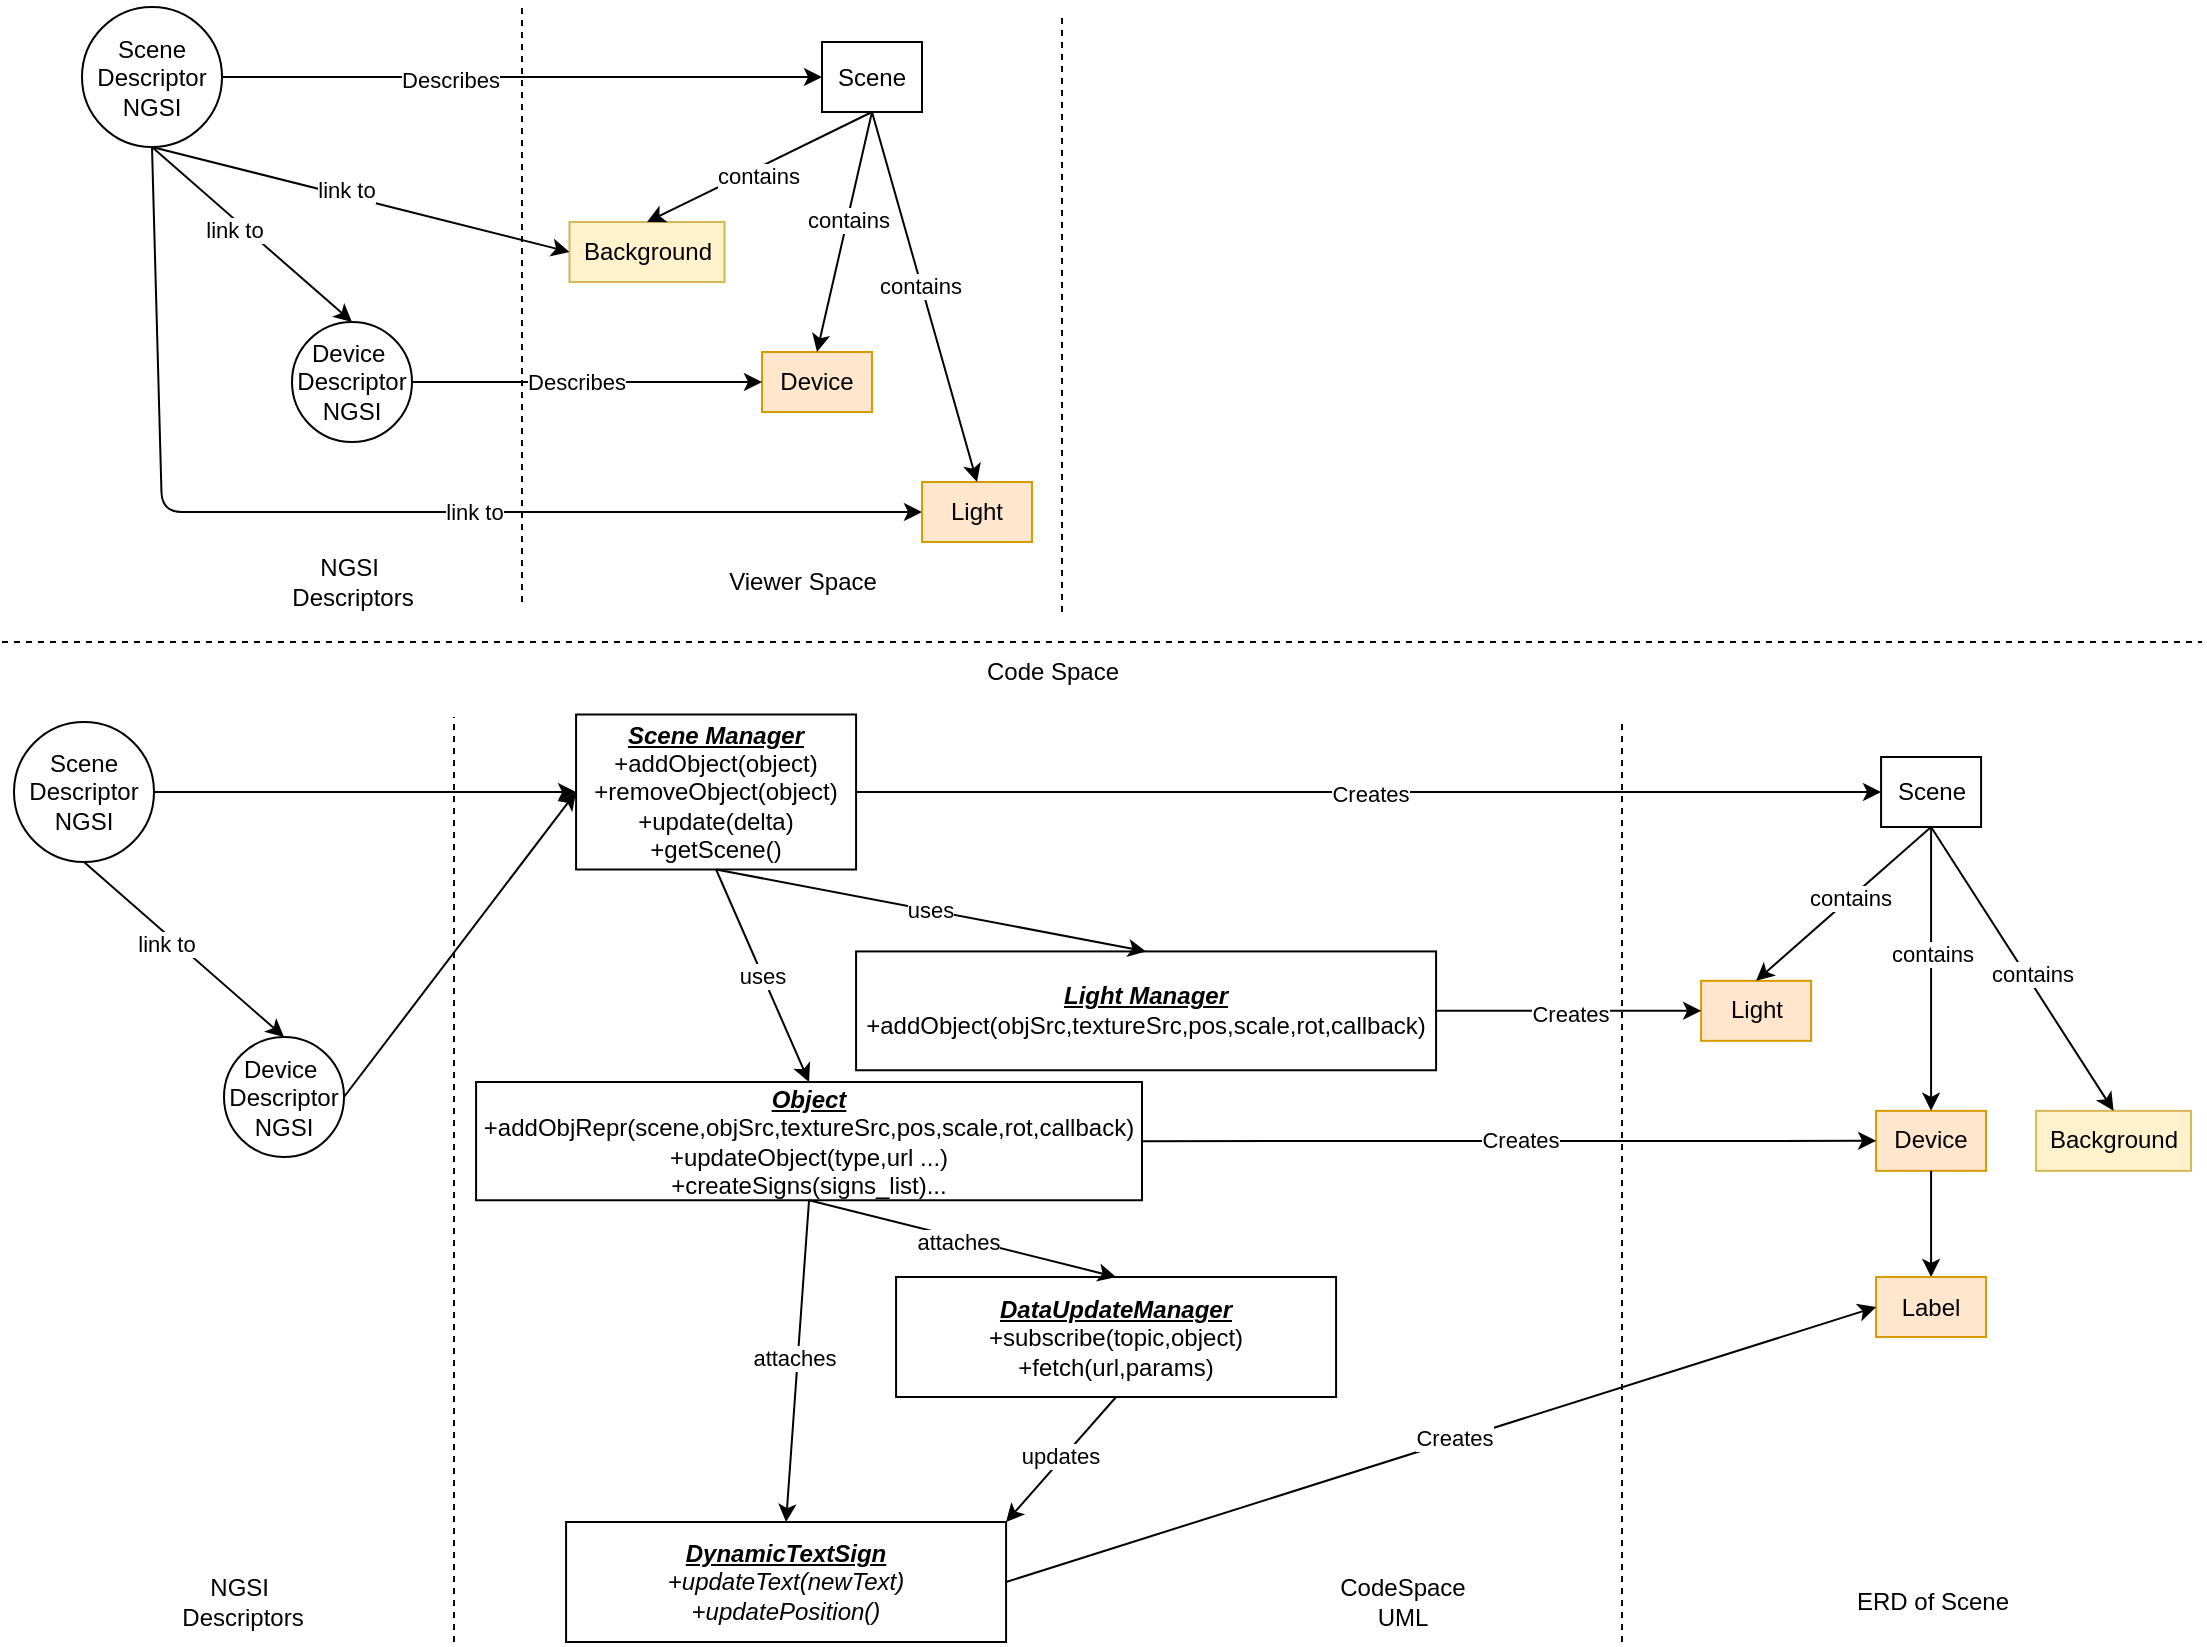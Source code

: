<mxfile>
    <diagram id="s6hZjsw1MZU3naehErvD" name="Page-1">
        <mxGraphModel dx="830" dy="473" grid="1" gridSize="10" guides="1" tooltips="1" connect="1" arrows="1" fold="1" page="1" pageScale="1" pageWidth="827" pageHeight="1169" math="0" shadow="0">
            <root>
                <mxCell id="0"/>
                <mxCell id="1" parent="0"/>
                <mxCell id="3" value="Scene&lt;div&gt;Descriptor&lt;/div&gt;&lt;div&gt;NGSI&lt;/div&gt;" style="ellipse;whiteSpace=wrap;html=1;aspect=fixed;" parent="1" vertex="1">
                    <mxGeometry x="40" y="12.5" width="70" height="70" as="geometry"/>
                </mxCell>
                <mxCell id="4" value="" style="endArrow=classic;html=1;exitX=1;exitY=0.5;exitDx=0;exitDy=0;entryX=0;entryY=0.5;entryDx=0;entryDy=0;" parent="1" source="3" target="7" edge="1">
                    <mxGeometry width="50" height="50" relative="1" as="geometry">
                        <mxPoint x="380" y="240" as="sourcePoint"/>
                        <mxPoint x="240" y="75" as="targetPoint"/>
                    </mxGeometry>
                </mxCell>
                <mxCell id="5" value="Describes" style="edgeLabel;html=1;align=center;verticalAlign=middle;resizable=0;points=[];" parent="4" vertex="1" connectable="0">
                    <mxGeometry x="-0.24" y="-1" relative="1" as="geometry">
                        <mxPoint as="offset"/>
                    </mxGeometry>
                </mxCell>
                <mxCell id="7" value="Scene" style="rounded=0;whiteSpace=wrap;html=1;" parent="1" vertex="1">
                    <mxGeometry x="410" y="30" width="50" height="35" as="geometry"/>
                </mxCell>
                <mxCell id="8" value="" style="endArrow=classic;html=1;exitX=0.5;exitY=1;exitDx=0;exitDy=0;entryX=0.5;entryY=0;entryDx=0;entryDy=0;" parent="1" source="3" target="11" edge="1">
                    <mxGeometry width="50" height="50" relative="1" as="geometry">
                        <mxPoint x="90" y="170" as="sourcePoint"/>
                        <mxPoint x="75" y="160" as="targetPoint"/>
                    </mxGeometry>
                </mxCell>
                <mxCell id="9" value="link to" style="edgeLabel;html=1;align=center;verticalAlign=middle;resizable=0;points=[];" parent="8" vertex="1" connectable="0">
                    <mxGeometry x="-0.136" y="-4" relative="1" as="geometry">
                        <mxPoint as="offset"/>
                    </mxGeometry>
                </mxCell>
                <mxCell id="11" value="Device&amp;nbsp;&lt;div&gt;Descriptor&lt;/div&gt;&lt;div&gt;NGSI&lt;/div&gt;" style="ellipse;whiteSpace=wrap;html=1;aspect=fixed;" parent="1" vertex="1">
                    <mxGeometry x="145" y="170" width="60" height="60" as="geometry"/>
                </mxCell>
                <mxCell id="12" value="Device" style="rounded=0;whiteSpace=wrap;html=1;fillColor=#ffe6cc;strokeColor=#d79b00;" parent="1" vertex="1">
                    <mxGeometry x="380" y="185" width="55" height="30" as="geometry"/>
                </mxCell>
                <mxCell id="13" value="" style="endArrow=classic;html=1;exitX=1;exitY=0.5;exitDx=0;exitDy=0;entryX=0;entryY=0.5;entryDx=0;entryDy=0;" parent="1" source="11" target="12" edge="1">
                    <mxGeometry width="50" height="50" relative="1" as="geometry">
                        <mxPoint x="165" y="220" as="sourcePoint"/>
                        <mxPoint x="215" y="170" as="targetPoint"/>
                    </mxGeometry>
                </mxCell>
                <mxCell id="14" value="Describes" style="edgeLabel;html=1;align=center;verticalAlign=middle;resizable=0;points=[];" parent="13" vertex="1" connectable="0">
                    <mxGeometry x="-0.068" y="-4" relative="1" as="geometry">
                        <mxPoint y="-4" as="offset"/>
                    </mxGeometry>
                </mxCell>
                <mxCell id="17" value="Background" style="rounded=0;whiteSpace=wrap;html=1;fillColor=#fff2cc;strokeColor=#d6b656;" parent="1" vertex="1">
                    <mxGeometry x="283.75" y="120" width="77.5" height="30" as="geometry"/>
                </mxCell>
                <mxCell id="18" value="" style="endArrow=classic;html=1;exitX=0.5;exitY=1;exitDx=0;exitDy=0;entryX=0;entryY=0.5;entryDx=0;entryDy=0;" parent="1" source="3" target="21" edge="1">
                    <mxGeometry width="50" height="50" relative="1" as="geometry">
                        <mxPoint x="70" y="200" as="sourcePoint"/>
                        <mxPoint x="145" y="270" as="targetPoint"/>
                        <Array as="points">
                            <mxPoint x="80" y="265"/>
                        </Array>
                    </mxGeometry>
                </mxCell>
                <mxCell id="19" value="link to" style="edgeLabel;html=1;align=center;verticalAlign=middle;resizable=0;points=[];" parent="18" vertex="1" connectable="0">
                    <mxGeometry x="-0.136" y="-4" relative="1" as="geometry">
                        <mxPoint x="95" y="-4" as="offset"/>
                    </mxGeometry>
                </mxCell>
                <mxCell id="21" value="Light" style="rounded=0;whiteSpace=wrap;html=1;fillColor=#ffe6cc;strokeColor=#d79b00;" parent="1" vertex="1">
                    <mxGeometry x="460" y="250" width="55" height="30" as="geometry"/>
                </mxCell>
                <mxCell id="22" value="" style="endArrow=classic;html=1;entryX=0;entryY=0.5;entryDx=0;entryDy=0;exitX=0.5;exitY=1;exitDx=0;exitDy=0;" parent="1" source="3" target="17" edge="1">
                    <mxGeometry width="50" height="50" relative="1" as="geometry">
                        <mxPoint x="80" y="110" as="sourcePoint"/>
                        <mxPoint x="220" y="165" as="targetPoint"/>
                    </mxGeometry>
                </mxCell>
                <mxCell id="23" value="link to" style="edgeLabel;html=1;align=center;verticalAlign=middle;resizable=0;points=[];" parent="22" vertex="1" connectable="0">
                    <mxGeometry x="-0.136" y="-4" relative="1" as="geometry">
                        <mxPoint x="8" y="-5" as="offset"/>
                    </mxGeometry>
                </mxCell>
                <mxCell id="26" value="" style="endArrow=none;dashed=1;html=1;" parent="1" edge="1">
                    <mxGeometry width="50" height="50" relative="1" as="geometry">
                        <mxPoint x="260" y="310" as="sourcePoint"/>
                        <mxPoint x="260" y="10" as="targetPoint"/>
                    </mxGeometry>
                </mxCell>
                <mxCell id="27" value="NGSI&amp;nbsp;&lt;div&gt;Descriptors&lt;/div&gt;" style="text;html=1;align=center;verticalAlign=middle;resizable=0;points=[];autosize=1;strokeColor=none;fillColor=none;" parent="1" vertex="1">
                    <mxGeometry x="135" y="280" width="80" height="40" as="geometry"/>
                </mxCell>
                <mxCell id="28" value="Viewer Space" style="text;html=1;align=center;verticalAlign=middle;resizable=0;points=[];autosize=1;strokeColor=none;fillColor=none;" parent="1" vertex="1">
                    <mxGeometry x="350" y="285" width="100" height="30" as="geometry"/>
                </mxCell>
                <mxCell id="29" value="" style="endArrow=classic;html=1;exitX=0.5;exitY=1;exitDx=0;exitDy=0;entryX=0.5;entryY=0;entryDx=0;entryDy=0;" parent="1" source="7" target="17" edge="1">
                    <mxGeometry width="50" height="50" relative="1" as="geometry">
                        <mxPoint x="330" y="210" as="sourcePoint"/>
                        <mxPoint x="380" y="160" as="targetPoint"/>
                    </mxGeometry>
                </mxCell>
                <mxCell id="33" value="contains" style="edgeLabel;html=1;align=center;verticalAlign=middle;resizable=0;points=[];" parent="29" vertex="1" connectable="0">
                    <mxGeometry x="0.048" y="3" relative="1" as="geometry">
                        <mxPoint as="offset"/>
                    </mxGeometry>
                </mxCell>
                <mxCell id="30" value="" style="endArrow=classic;html=1;exitX=0.5;exitY=1;exitDx=0;exitDy=0;entryX=0.5;entryY=0;entryDx=0;entryDy=0;" parent="1" source="7" target="12" edge="1">
                    <mxGeometry width="50" height="50" relative="1" as="geometry">
                        <mxPoint x="445" y="75" as="sourcePoint"/>
                        <mxPoint x="333" y="130" as="targetPoint"/>
                    </mxGeometry>
                </mxCell>
                <mxCell id="34" value="contains" style="edgeLabel;html=1;align=center;verticalAlign=middle;resizable=0;points=[];" parent="30" vertex="1" connectable="0">
                    <mxGeometry x="-0.107" relative="1" as="geometry">
                        <mxPoint as="offset"/>
                    </mxGeometry>
                </mxCell>
                <mxCell id="31" value="" style="endArrow=classic;html=1;exitX=0.5;exitY=1;exitDx=0;exitDy=0;entryX=0.5;entryY=0;entryDx=0;entryDy=0;" parent="1" source="7" target="21" edge="1">
                    <mxGeometry width="50" height="50" relative="1" as="geometry">
                        <mxPoint x="445" y="75" as="sourcePoint"/>
                        <mxPoint x="418" y="195" as="targetPoint"/>
                    </mxGeometry>
                </mxCell>
                <mxCell id="35" value="contains" style="edgeLabel;html=1;align=center;verticalAlign=middle;resizable=0;points=[];" parent="31" vertex="1" connectable="0">
                    <mxGeometry x="-0.07" y="-1" relative="1" as="geometry">
                        <mxPoint as="offset"/>
                    </mxGeometry>
                </mxCell>
                <mxCell id="32" value="" style="endArrow=none;dashed=1;html=1;" parent="1" edge="1">
                    <mxGeometry width="50" height="50" relative="1" as="geometry">
                        <mxPoint x="530" y="315" as="sourcePoint"/>
                        <mxPoint x="530" y="15" as="targetPoint"/>
                    </mxGeometry>
                </mxCell>
                <mxCell id="36" value="Code Space" style="text;html=1;align=center;verticalAlign=middle;resizable=0;points=[];autosize=1;strokeColor=none;fillColor=none;" parent="1" vertex="1">
                    <mxGeometry x="480" y="330" width="90" height="30" as="geometry"/>
                </mxCell>
                <mxCell id="38" value="Scene&lt;div&gt;Descriptor&lt;/div&gt;&lt;div&gt;NGSI&lt;/div&gt;" style="ellipse;whiteSpace=wrap;html=1;aspect=fixed;" parent="1" vertex="1">
                    <mxGeometry x="6" y="370" width="70" height="70" as="geometry"/>
                </mxCell>
                <mxCell id="41" value="Scene" style="rounded=0;whiteSpace=wrap;html=1;" parent="1" vertex="1">
                    <mxGeometry x="939.54" y="387.5" width="50" height="35" as="geometry"/>
                </mxCell>
                <mxCell id="42" value="" style="endArrow=classic;html=1;exitX=0.5;exitY=1;exitDx=0;exitDy=0;entryX=0.5;entryY=0;entryDx=0;entryDy=0;" parent="1" source="38" target="44" edge="1">
                    <mxGeometry width="50" height="50" relative="1" as="geometry">
                        <mxPoint x="56.0" y="527.5" as="sourcePoint"/>
                        <mxPoint x="41" y="517.5" as="targetPoint"/>
                    </mxGeometry>
                </mxCell>
                <mxCell id="43" value="link to" style="edgeLabel;html=1;align=center;verticalAlign=middle;resizable=0;points=[];" parent="42" vertex="1" connectable="0">
                    <mxGeometry x="-0.136" y="-4" relative="1" as="geometry">
                        <mxPoint as="offset"/>
                    </mxGeometry>
                </mxCell>
                <mxCell id="44" value="Device&amp;nbsp;&lt;div&gt;Descriptor&lt;/div&gt;&lt;div&gt;NGSI&lt;/div&gt;" style="ellipse;whiteSpace=wrap;html=1;aspect=fixed;" parent="1" vertex="1">
                    <mxGeometry x="111" y="527.5" width="60" height="60" as="geometry"/>
                </mxCell>
                <mxCell id="45" value="Device" style="rounded=0;whiteSpace=wrap;html=1;fillColor=#ffe6cc;strokeColor=#d79b00;" parent="1" vertex="1">
                    <mxGeometry x="937.04" y="564.42" width="55" height="30" as="geometry"/>
                </mxCell>
                <mxCell id="48" value="Background" style="rounded=0;whiteSpace=wrap;html=1;fillColor=#fff2cc;strokeColor=#d6b656;" parent="1" vertex="1">
                    <mxGeometry x="1017.04" y="564.42" width="77.5" height="30" as="geometry"/>
                </mxCell>
                <mxCell id="51" value="Light" style="rounded=0;whiteSpace=wrap;html=1;fillColor=#ffe6cc;strokeColor=#d79b00;" parent="1" vertex="1">
                    <mxGeometry x="849.54" y="499.42" width="55" height="30" as="geometry"/>
                </mxCell>
                <mxCell id="54" value="" style="endArrow=none;dashed=1;html=1;" parent="1" edge="1">
                    <mxGeometry width="50" height="50" relative="1" as="geometry">
                        <mxPoint x="226" y="830" as="sourcePoint"/>
                        <mxPoint x="226" y="367.5" as="targetPoint"/>
                    </mxGeometry>
                </mxCell>
                <mxCell id="55" value="NGSI&amp;nbsp;&lt;div&gt;Descriptors&lt;/div&gt;" style="text;html=1;align=center;verticalAlign=middle;resizable=0;points=[];autosize=1;strokeColor=none;fillColor=none;" parent="1" vertex="1">
                    <mxGeometry x="80" y="790" width="80" height="40" as="geometry"/>
                </mxCell>
                <mxCell id="57" value="" style="endArrow=classic;html=1;exitX=0.5;exitY=1;exitDx=0;exitDy=0;entryX=0.5;entryY=0;entryDx=0;entryDy=0;" parent="1" source="41" target="48" edge="1">
                    <mxGeometry width="50" height="50" relative="1" as="geometry">
                        <mxPoint x="743.5" y="565" as="sourcePoint"/>
                        <mxPoint x="877.04" y="499.42" as="targetPoint"/>
                    </mxGeometry>
                </mxCell>
                <mxCell id="58" value="contains" style="edgeLabel;html=1;align=center;verticalAlign=middle;resizable=0;points=[];" parent="57" vertex="1" connectable="0">
                    <mxGeometry x="0.048" y="3" relative="1" as="geometry">
                        <mxPoint as="offset"/>
                    </mxGeometry>
                </mxCell>
                <mxCell id="59" value="" style="endArrow=classic;html=1;exitX=0.5;exitY=1;exitDx=0;exitDy=0;entryX=0.5;entryY=0;entryDx=0;entryDy=0;" parent="1" source="41" target="45" edge="1">
                    <mxGeometry width="50" height="50" relative="1" as="geometry">
                        <mxPoint x="858.5" y="430" as="sourcePoint"/>
                        <mxPoint x="746.5" y="485" as="targetPoint"/>
                    </mxGeometry>
                </mxCell>
                <mxCell id="60" value="contains" style="edgeLabel;html=1;align=center;verticalAlign=middle;resizable=0;points=[];" parent="59" vertex="1" connectable="0">
                    <mxGeometry x="-0.107" relative="1" as="geometry">
                        <mxPoint as="offset"/>
                    </mxGeometry>
                </mxCell>
                <mxCell id="61" value="" style="endArrow=classic;html=1;exitX=0.5;exitY=1;exitDx=0;exitDy=0;entryX=0.5;entryY=0;entryDx=0;entryDy=0;" parent="1" source="41" target="51" edge="1">
                    <mxGeometry width="50" height="50" relative="1" as="geometry">
                        <mxPoint x="858.5" y="430" as="sourcePoint"/>
                        <mxPoint x="831.5" y="550" as="targetPoint"/>
                    </mxGeometry>
                </mxCell>
                <mxCell id="62" value="contains" style="edgeLabel;html=1;align=center;verticalAlign=middle;resizable=0;points=[];" parent="61" vertex="1" connectable="0">
                    <mxGeometry x="-0.07" y="-1" relative="1" as="geometry">
                        <mxPoint as="offset"/>
                    </mxGeometry>
                </mxCell>
                <mxCell id="64" value="" style="endArrow=none;dashed=1;html=1;" parent="1" edge="1">
                    <mxGeometry width="50" height="50" relative="1" as="geometry">
                        <mxPoint y="330" as="sourcePoint"/>
                        <mxPoint x="1100" y="330" as="targetPoint"/>
                    </mxGeometry>
                </mxCell>
                <mxCell id="65" value="" style="endArrow=classic;html=1;exitX=1;exitY=0.5;exitDx=0;exitDy=0;entryX=0;entryY=0.5;entryDx=0;entryDy=0;" parent="1" source="38" target="66" edge="1">
                    <mxGeometry width="50" height="50" relative="1" as="geometry">
                        <mxPoint x="437.04" y="470" as="sourcePoint"/>
                        <mxPoint x="297.04" y="405" as="targetPoint"/>
                    </mxGeometry>
                </mxCell>
                <mxCell id="66" value="&lt;b&gt;&lt;i&gt;&lt;u&gt;Scene Manager&lt;/u&gt;&lt;/i&gt;&lt;/b&gt;&lt;div&gt;+addObject(object)&lt;/div&gt;&lt;div&gt;+removeObject(object)&lt;br&gt;+update(delta)&lt;/div&gt;&lt;div&gt;+getScene()&lt;/div&gt;" style="rounded=0;whiteSpace=wrap;html=1;" parent="1" vertex="1">
                    <mxGeometry x="287.04" y="366.25" width="140" height="77.5" as="geometry"/>
                </mxCell>
                <mxCell id="67" value="" style="endArrow=classic;html=1;exitX=1;exitY=0.5;exitDx=0;exitDy=0;entryX=0;entryY=0.5;entryDx=0;entryDy=0;" parent="1" source="44" target="66" edge="1">
                    <mxGeometry width="50" height="50" relative="1" as="geometry">
                        <mxPoint x="227.04" y="540" as="sourcePoint"/>
                        <mxPoint x="277.04" y="490" as="targetPoint"/>
                    </mxGeometry>
                </mxCell>
                <mxCell id="68" value="&lt;i style=&quot;&quot;&gt;&lt;u style=&quot;&quot;&gt;&lt;b&gt;Object&lt;/b&gt;&lt;/u&gt;&lt;/i&gt;&lt;div&gt;+addObjRepr(scene,objSrc,textureSrc,pos,scale,rot,callback)&lt;/div&gt;&lt;div&gt;+updateObject(type,url ...)&lt;/div&gt;&lt;div&gt;+createSigns(signs_list)...&lt;/div&gt;" style="rounded=0;whiteSpace=wrap;html=1;" parent="1" vertex="1">
                    <mxGeometry x="237.04" y="550" width="332.96" height="59.13" as="geometry"/>
                </mxCell>
                <mxCell id="70" value="" style="endArrow=classic;html=1;exitX=1;exitY=0.5;exitDx=0;exitDy=0;entryX=0;entryY=0.5;entryDx=0;entryDy=0;" parent="1" source="66" target="41" edge="1">
                    <mxGeometry width="50" height="50" relative="1" as="geometry">
                        <mxPoint x="457.04" y="470" as="sourcePoint"/>
                        <mxPoint x="507.04" y="420" as="targetPoint"/>
                    </mxGeometry>
                </mxCell>
                <mxCell id="71" value="Creates" style="edgeLabel;html=1;align=center;verticalAlign=middle;resizable=0;points=[];" parent="70" vertex="1" connectable="0">
                    <mxGeometry x="0.001" y="-1" relative="1" as="geometry">
                        <mxPoint as="offset"/>
                    </mxGeometry>
                </mxCell>
                <mxCell id="72" value="" style="endArrow=classic;html=1;exitX=0.5;exitY=1;exitDx=0;exitDy=0;entryX=0.5;entryY=0;entryDx=0;entryDy=0;" parent="1" source="66" target="68" edge="1">
                    <mxGeometry width="50" height="50" relative="1" as="geometry">
                        <mxPoint x="457.04" y="470" as="sourcePoint"/>
                        <mxPoint x="507.04" y="420" as="targetPoint"/>
                    </mxGeometry>
                </mxCell>
                <mxCell id="73" value="uses" style="edgeLabel;html=1;align=center;verticalAlign=middle;resizable=0;points=[];" parent="72" vertex="1" connectable="0">
                    <mxGeometry x="-0.007" relative="1" as="geometry">
                        <mxPoint as="offset"/>
                    </mxGeometry>
                </mxCell>
                <mxCell id="74" value="" style="endArrow=classic;html=1;exitX=1;exitY=0.5;exitDx=0;exitDy=0;entryX=0;entryY=0.5;entryDx=0;entryDy=0;" parent="1" source="68" target="45" edge="1">
                    <mxGeometry width="50" height="50" relative="1" as="geometry">
                        <mxPoint x="457.04" y="470" as="sourcePoint"/>
                        <mxPoint x="507.04" y="420" as="targetPoint"/>
                    </mxGeometry>
                </mxCell>
                <mxCell id="85" value="Creates" style="edgeLabel;html=1;align=center;verticalAlign=middle;resizable=0;points=[];" parent="74" vertex="1" connectable="0">
                    <mxGeometry x="0.031" y="1" relative="1" as="geometry">
                        <mxPoint as="offset"/>
                    </mxGeometry>
                </mxCell>
                <mxCell id="75" value="&lt;i style=&quot;&quot;&gt;&lt;u style=&quot;&quot;&gt;&lt;b&gt;Light Manager&lt;/b&gt;&lt;/u&gt;&lt;/i&gt;&lt;div&gt;+addObject(objSrc,textureSrc,pos,scale,rot,callback)&lt;/div&gt;" style="rounded=0;whiteSpace=wrap;html=1;" parent="1" vertex="1">
                    <mxGeometry x="427.04" y="484.71" width="290" height="59.42" as="geometry"/>
                </mxCell>
                <mxCell id="76" value="" style="endArrow=classic;html=1;entryX=0.5;entryY=0;entryDx=0;entryDy=0;exitX=0.5;exitY=1;exitDx=0;exitDy=0;" parent="1" source="66" target="75" edge="1">
                    <mxGeometry width="50" height="50" relative="1" as="geometry">
                        <mxPoint x="357.04" y="450" as="sourcePoint"/>
                        <mxPoint x="422.04" y="587.5" as="targetPoint"/>
                    </mxGeometry>
                </mxCell>
                <mxCell id="77" value="uses" style="edgeLabel;html=1;align=center;verticalAlign=middle;resizable=0;points=[];" parent="76" vertex="1" connectable="0">
                    <mxGeometry x="-0.007" relative="1" as="geometry">
                        <mxPoint as="offset"/>
                    </mxGeometry>
                </mxCell>
                <mxCell id="78" value="" style="endArrow=classic;html=1;exitX=1;exitY=0.5;exitDx=0;exitDy=0;entryX=0;entryY=0.5;entryDx=0;entryDy=0;" parent="1" source="75" target="51" edge="1">
                    <mxGeometry width="50" height="50" relative="1" as="geometry">
                        <mxPoint x="437.04" y="415" as="sourcePoint"/>
                        <mxPoint x="888.04" y="398" as="targetPoint"/>
                    </mxGeometry>
                </mxCell>
                <mxCell id="79" value="Creates" style="edgeLabel;html=1;align=center;verticalAlign=middle;resizable=0;points=[];" parent="78" vertex="1" connectable="0">
                    <mxGeometry x="0.001" y="-1" relative="1" as="geometry">
                        <mxPoint as="offset"/>
                    </mxGeometry>
                </mxCell>
                <mxCell id="80" value="&lt;b&gt;&lt;i&gt;&lt;u&gt;DynamicTextSign&lt;/u&gt;&lt;/i&gt;&lt;/b&gt;&lt;div&gt;&lt;i style=&quot;&quot;&gt;+updateText(newText)&lt;/i&gt;&lt;/div&gt;&lt;div&gt;&lt;i style=&quot;&quot;&gt;+updatePosition()&lt;/i&gt;&lt;/div&gt;" style="rounded=0;whiteSpace=wrap;html=1;" parent="1" vertex="1">
                    <mxGeometry x="282.04" y="770" width="220" height="60" as="geometry"/>
                </mxCell>
                <mxCell id="81" value="" style="endArrow=classic;html=1;exitX=0.5;exitY=1;exitDx=0;exitDy=0;entryX=0.5;entryY=0;entryDx=0;entryDy=0;" parent="1" source="45" target="84" edge="1">
                    <mxGeometry width="50" height="50" relative="1" as="geometry">
                        <mxPoint x="854.54" y="660" as="sourcePoint"/>
                        <mxPoint x="965.04" y="640" as="targetPoint"/>
                    </mxGeometry>
                </mxCell>
                <mxCell id="82" value="" style="endArrow=classic;html=1;entryX=0.5;entryY=0;entryDx=0;entryDy=0;exitX=0.5;exitY=1;exitDx=0;exitDy=0;" parent="1" source="68" target="80" edge="1">
                    <mxGeometry width="50" height="50" relative="1" as="geometry">
                        <mxPoint x="385.04" y="620" as="sourcePoint"/>
                        <mxPoint x="647.04" y="690" as="targetPoint"/>
                    </mxGeometry>
                </mxCell>
                <mxCell id="83" value="attaches" style="edgeLabel;html=1;align=center;verticalAlign=middle;resizable=0;points=[];" parent="82" vertex="1" connectable="0">
                    <mxGeometry x="-0.019" y="-2" relative="1" as="geometry">
                        <mxPoint as="offset"/>
                    </mxGeometry>
                </mxCell>
                <mxCell id="84" value="Label" style="rounded=0;whiteSpace=wrap;html=1;fillColor=#ffe6cc;strokeColor=#d79b00;" parent="1" vertex="1">
                    <mxGeometry x="937.04" y="647.5" width="55" height="30" as="geometry"/>
                </mxCell>
                <mxCell id="86" value="" style="endArrow=classic;html=1;exitX=1;exitY=0.5;exitDx=0;exitDy=0;entryX=0;entryY=0.5;entryDx=0;entryDy=0;" parent="1" source="80" target="84" edge="1">
                    <mxGeometry width="50" height="50" relative="1" as="geometry">
                        <mxPoint x="537.04" y="677.5" as="sourcePoint"/>
                        <mxPoint x="927.04" y="677.5" as="targetPoint"/>
                    </mxGeometry>
                </mxCell>
                <mxCell id="87" value="Creates" style="edgeLabel;html=1;align=center;verticalAlign=middle;resizable=0;points=[];" parent="86" vertex="1" connectable="0">
                    <mxGeometry x="0.031" y="1" relative="1" as="geometry">
                        <mxPoint as="offset"/>
                    </mxGeometry>
                </mxCell>
                <mxCell id="89" value="&lt;b&gt;&lt;i&gt;&lt;u&gt;DataUpdateManager&lt;/u&gt;&lt;/i&gt;&lt;/b&gt;&lt;div&gt;+subscribe(topic,object)&lt;/div&gt;&lt;div&gt;+fetch(url,params)&lt;/div&gt;" style="rounded=0;whiteSpace=wrap;html=1;" parent="1" vertex="1">
                    <mxGeometry x="447.04" y="647.5" width="220" height="60" as="geometry"/>
                </mxCell>
                <mxCell id="90" value="" style="endArrow=classic;html=1;exitX=0.5;exitY=1;exitDx=0;exitDy=0;entryX=0.5;entryY=0;entryDx=0;entryDy=0;" parent="1" source="68" target="89" edge="1">
                    <mxGeometry width="50" height="50" relative="1" as="geometry">
                        <mxPoint x="407.04" y="620" as="sourcePoint"/>
                        <mxPoint x="457.04" y="750" as="targetPoint"/>
                    </mxGeometry>
                </mxCell>
                <mxCell id="91" value="attaches" style="edgeLabel;html=1;align=center;verticalAlign=middle;resizable=0;points=[];" parent="90" vertex="1" connectable="0">
                    <mxGeometry x="-0.019" y="-2" relative="1" as="geometry">
                        <mxPoint as="offset"/>
                    </mxGeometry>
                </mxCell>
                <mxCell id="92" value="" style="endArrow=classic;html=1;exitX=0.5;exitY=1;exitDx=0;exitDy=0;entryX=1;entryY=0;entryDx=0;entryDy=0;" parent="1" source="89" target="80" edge="1">
                    <mxGeometry width="50" height="50" relative="1" as="geometry">
                        <mxPoint x="402.04" y="619" as="sourcePoint"/>
                        <mxPoint x="567.04" y="658" as="targetPoint"/>
                    </mxGeometry>
                </mxCell>
                <mxCell id="93" value="updates" style="edgeLabel;html=1;align=center;verticalAlign=middle;resizable=0;points=[];" parent="92" vertex="1" connectable="0">
                    <mxGeometry x="-0.019" y="-2" relative="1" as="geometry">
                        <mxPoint as="offset"/>
                    </mxGeometry>
                </mxCell>
                <mxCell id="94" value="" style="endArrow=none;dashed=1;html=1;" parent="1" edge="1">
                    <mxGeometry width="50" height="50" relative="1" as="geometry">
                        <mxPoint x="810" y="830" as="sourcePoint"/>
                        <mxPoint x="810" y="370" as="targetPoint"/>
                    </mxGeometry>
                </mxCell>
                <mxCell id="96" value="CodeSpace&lt;br&gt;UML" style="text;html=1;align=center;verticalAlign=middle;resizable=0;points=[];autosize=1;strokeColor=none;fillColor=none;" parent="1" vertex="1">
                    <mxGeometry x="655" y="790" width="90" height="40" as="geometry"/>
                </mxCell>
                <mxCell id="97" value="ERD of Scene" style="text;html=1;align=center;verticalAlign=middle;resizable=0;points=[];autosize=1;strokeColor=none;fillColor=none;" parent="1" vertex="1">
                    <mxGeometry x="915" y="795" width="100" height="30" as="geometry"/>
                </mxCell>
            </root>
        </mxGraphModel>
    </diagram>
</mxfile>